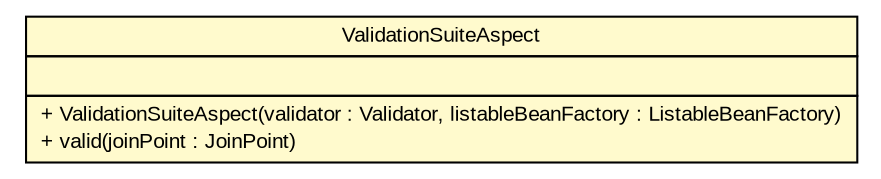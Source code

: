 #!/usr/local/bin/dot
#
# Class diagram 
# Generated by UMLGraph version R5_6 (http://www.umlgraph.org/)
#

digraph G {
	edge [fontname="arial",fontsize=10,labelfontname="arial",labelfontsize=10];
	node [fontname="arial",fontsize=10,shape=plaintext];
	nodesep=0.25;
	ranksep=0.5;
	// br.gov.to.sefaz.business.service.validation.ValidationSuiteAspect
	c918330 [label=<<table title="br.gov.to.sefaz.business.service.validation.ValidationSuiteAspect" border="0" cellborder="1" cellspacing="0" cellpadding="2" port="p" bgcolor="lemonChiffon" href="./ValidationSuiteAspect.html">
		<tr><td><table border="0" cellspacing="0" cellpadding="1">
<tr><td align="center" balign="center"> ValidationSuiteAspect </td></tr>
		</table></td></tr>
		<tr><td><table border="0" cellspacing="0" cellpadding="1">
<tr><td align="left" balign="left">  </td></tr>
		</table></td></tr>
		<tr><td><table border="0" cellspacing="0" cellpadding="1">
<tr><td align="left" balign="left"> + ValidationSuiteAspect(validator : Validator, listableBeanFactory : ListableBeanFactory) </td></tr>
<tr><td align="left" balign="left"> + valid(joinPoint : JoinPoint) </td></tr>
		</table></td></tr>
		</table>>, URL="./ValidationSuiteAspect.html", fontname="arial", fontcolor="black", fontsize=10.0];
}

